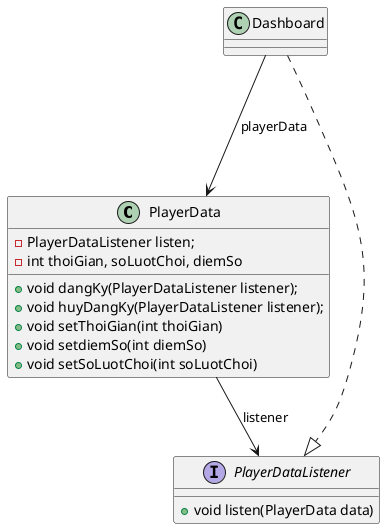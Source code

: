 @startuml
'https://plantuml.com/class-diagram

class PlayerData{
    -PlayerDataListener listen;
    -int thoiGian, soLuotChoi, diemSo
    + void dangKy(PlayerDataListener listener);
    + void huyDangKy(PlayerDataListener listener);
    + void setThoiGian(int thoiGian)
    + void setdiemSo(int diemSo)
    + void setSoLuotChoi(int soLuotChoi)

}
class Dashboard
interface PlayerDataListener{
    +void listen(PlayerData data)
}
PlayerData-->PlayerDataListener:listener
Dashboard..|>PlayerDataListener
Dashboard--->PlayerData:playerData

@enduml